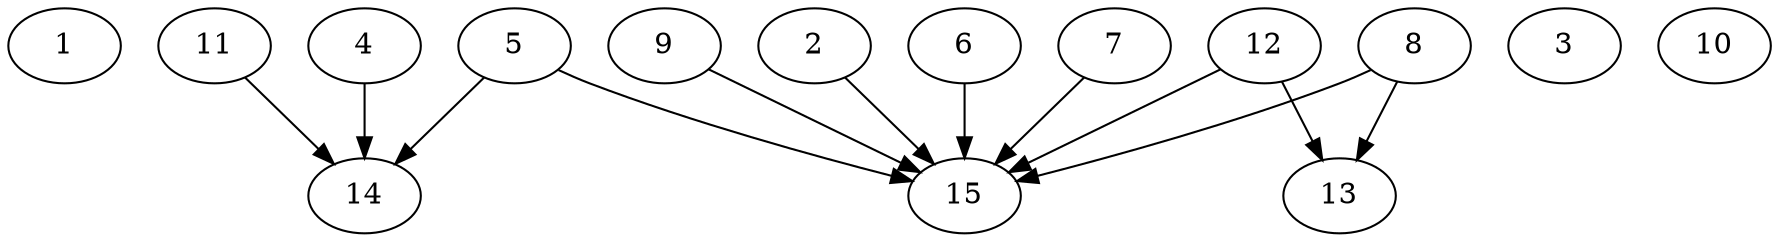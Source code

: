 // DAG automatically generated by daggen at Thu Oct  3 13:59:26 2019
// ./daggen --dot -n 15 --ccr 0.5 --fat 0.9 --regular 0.7 --density 0.6 --mindata 5242880 --maxdata 52428800 
digraph G {
  1 [size="67864576", alpha="0.11", expect_size="33932288"] 
  2 [size="97660928", alpha="0.10", expect_size="48830464"] 
  2 -> 15 [size ="48830464"]
  3 [size="92252160", alpha="0.11", expect_size="46126080"] 
  4 [size="26998784", alpha="0.17", expect_size="13499392"] 
  4 -> 14 [size ="13499392"]
  5 [size="27066368", alpha="0.19", expect_size="13533184"] 
  5 -> 14 [size ="13533184"]
  5 -> 15 [size ="13533184"]
  6 [size="38096896", alpha="0.10", expect_size="19048448"] 
  6 -> 15 [size ="19048448"]
  7 [size="97437696", alpha="0.11", expect_size="48718848"] 
  7 -> 15 [size ="48718848"]
  8 [size="28063744", alpha="0.04", expect_size="14031872"] 
  8 -> 13 [size ="14031872"]
  8 -> 15 [size ="14031872"]
  9 [size="99450880", alpha="0.09", expect_size="49725440"] 
  9 -> 15 [size ="49725440"]
  10 [size="11393024", alpha="0.03", expect_size="5696512"] 
  11 [size="80666624", alpha="0.15", expect_size="40333312"] 
  11 -> 14 [size ="40333312"]
  12 [size="36382720", alpha="0.19", expect_size="18191360"] 
  12 -> 13 [size ="18191360"]
  12 -> 15 [size ="18191360"]
  13 [size="85489664", alpha="0.18", expect_size="42744832"] 
  14 [size="42035200", alpha="0.17", expect_size="21017600"] 
  15 [size="25622528", alpha="0.01", expect_size="12811264"] 
}
